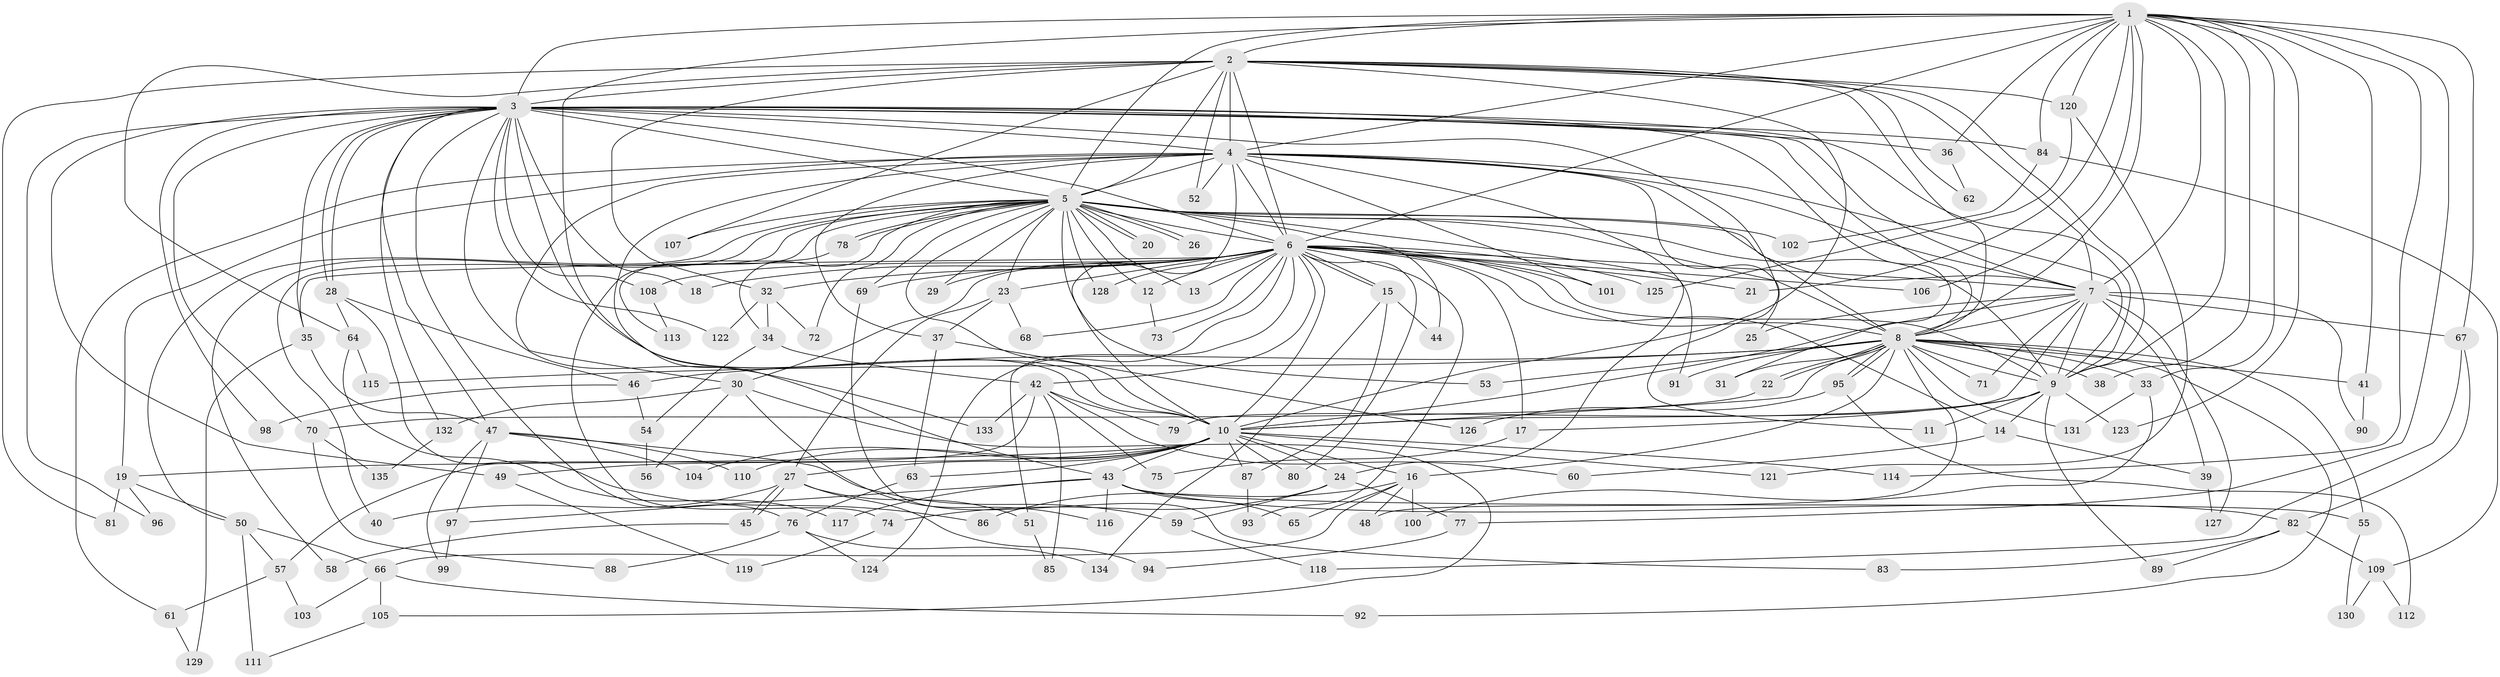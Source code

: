 // Generated by graph-tools (version 1.1) at 2025/25/03/09/25 03:25:43]
// undirected, 135 vertices, 295 edges
graph export_dot {
graph [start="1"]
  node [color=gray90,style=filled];
  1;
  2;
  3;
  4;
  5;
  6;
  7;
  8;
  9;
  10;
  11;
  12;
  13;
  14;
  15;
  16;
  17;
  18;
  19;
  20;
  21;
  22;
  23;
  24;
  25;
  26;
  27;
  28;
  29;
  30;
  31;
  32;
  33;
  34;
  35;
  36;
  37;
  38;
  39;
  40;
  41;
  42;
  43;
  44;
  45;
  46;
  47;
  48;
  49;
  50;
  51;
  52;
  53;
  54;
  55;
  56;
  57;
  58;
  59;
  60;
  61;
  62;
  63;
  64;
  65;
  66;
  67;
  68;
  69;
  70;
  71;
  72;
  73;
  74;
  75;
  76;
  77;
  78;
  79;
  80;
  81;
  82;
  83;
  84;
  85;
  86;
  87;
  88;
  89;
  90;
  91;
  92;
  93;
  94;
  95;
  96;
  97;
  98;
  99;
  100;
  101;
  102;
  103;
  104;
  105;
  106;
  107;
  108;
  109;
  110;
  111;
  112;
  113;
  114;
  115;
  116;
  117;
  118;
  119;
  120;
  121;
  122;
  123;
  124;
  125;
  126;
  127;
  128;
  129;
  130;
  131;
  132;
  133;
  134;
  135;
  1 -- 2;
  1 -- 3;
  1 -- 4;
  1 -- 5;
  1 -- 6;
  1 -- 7;
  1 -- 8;
  1 -- 9;
  1 -- 10;
  1 -- 21;
  1 -- 33;
  1 -- 36;
  1 -- 38;
  1 -- 41;
  1 -- 67;
  1 -- 77;
  1 -- 84;
  1 -- 106;
  1 -- 114;
  1 -- 120;
  1 -- 123;
  2 -- 3;
  2 -- 4;
  2 -- 5;
  2 -- 6;
  2 -- 7;
  2 -- 8;
  2 -- 9;
  2 -- 10;
  2 -- 32;
  2 -- 52;
  2 -- 62;
  2 -- 64;
  2 -- 81;
  2 -- 107;
  2 -- 120;
  3 -- 4;
  3 -- 5;
  3 -- 6;
  3 -- 7;
  3 -- 8;
  3 -- 9;
  3 -- 10;
  3 -- 11;
  3 -- 18;
  3 -- 28;
  3 -- 28;
  3 -- 31;
  3 -- 35;
  3 -- 36;
  3 -- 47;
  3 -- 49;
  3 -- 70;
  3 -- 76;
  3 -- 84;
  3 -- 96;
  3 -- 98;
  3 -- 108;
  3 -- 122;
  3 -- 132;
  3 -- 133;
  4 -- 5;
  4 -- 6;
  4 -- 7;
  4 -- 8;
  4 -- 9;
  4 -- 10;
  4 -- 19;
  4 -- 24;
  4 -- 25;
  4 -- 30;
  4 -- 37;
  4 -- 43;
  4 -- 52;
  4 -- 61;
  4 -- 101;
  5 -- 6;
  5 -- 7;
  5 -- 8;
  5 -- 9;
  5 -- 10;
  5 -- 12;
  5 -- 13;
  5 -- 20;
  5 -- 20;
  5 -- 23;
  5 -- 26;
  5 -- 26;
  5 -- 29;
  5 -- 34;
  5 -- 40;
  5 -- 44;
  5 -- 50;
  5 -- 53;
  5 -- 58;
  5 -- 69;
  5 -- 72;
  5 -- 74;
  5 -- 78;
  5 -- 78;
  5 -- 91;
  5 -- 102;
  5 -- 107;
  5 -- 128;
  6 -- 7;
  6 -- 8;
  6 -- 9;
  6 -- 10;
  6 -- 12;
  6 -- 13;
  6 -- 14;
  6 -- 15;
  6 -- 15;
  6 -- 17;
  6 -- 18;
  6 -- 21;
  6 -- 23;
  6 -- 29;
  6 -- 30;
  6 -- 32;
  6 -- 35;
  6 -- 42;
  6 -- 51;
  6 -- 68;
  6 -- 69;
  6 -- 73;
  6 -- 80;
  6 -- 93;
  6 -- 101;
  6 -- 106;
  6 -- 108;
  6 -- 124;
  6 -- 125;
  6 -- 128;
  7 -- 8;
  7 -- 9;
  7 -- 10;
  7 -- 25;
  7 -- 39;
  7 -- 67;
  7 -- 71;
  7 -- 79;
  7 -- 90;
  7 -- 127;
  8 -- 9;
  8 -- 10;
  8 -- 16;
  8 -- 22;
  8 -- 22;
  8 -- 31;
  8 -- 33;
  8 -- 38;
  8 -- 41;
  8 -- 46;
  8 -- 48;
  8 -- 53;
  8 -- 55;
  8 -- 71;
  8 -- 91;
  8 -- 92;
  8 -- 95;
  8 -- 95;
  8 -- 115;
  8 -- 131;
  9 -- 10;
  9 -- 11;
  9 -- 14;
  9 -- 17;
  9 -- 89;
  9 -- 123;
  10 -- 16;
  10 -- 19;
  10 -- 24;
  10 -- 27;
  10 -- 43;
  10 -- 49;
  10 -- 63;
  10 -- 80;
  10 -- 87;
  10 -- 104;
  10 -- 110;
  10 -- 114;
  10 -- 121;
  12 -- 73;
  14 -- 39;
  14 -- 60;
  15 -- 44;
  15 -- 87;
  15 -- 134;
  16 -- 48;
  16 -- 65;
  16 -- 66;
  16 -- 86;
  16 -- 100;
  17 -- 75;
  19 -- 50;
  19 -- 81;
  19 -- 96;
  22 -- 70;
  23 -- 27;
  23 -- 37;
  23 -- 68;
  24 -- 59;
  24 -- 74;
  24 -- 77;
  27 -- 40;
  27 -- 45;
  27 -- 45;
  27 -- 51;
  27 -- 94;
  28 -- 46;
  28 -- 64;
  28 -- 86;
  30 -- 56;
  30 -- 105;
  30 -- 116;
  30 -- 132;
  32 -- 34;
  32 -- 72;
  32 -- 122;
  33 -- 100;
  33 -- 131;
  34 -- 42;
  34 -- 54;
  35 -- 47;
  35 -- 129;
  36 -- 62;
  37 -- 63;
  37 -- 126;
  39 -- 127;
  41 -- 90;
  42 -- 57;
  42 -- 60;
  42 -- 75;
  42 -- 79;
  42 -- 85;
  42 -- 133;
  43 -- 55;
  43 -- 65;
  43 -- 82;
  43 -- 97;
  43 -- 116;
  43 -- 117;
  45 -- 58;
  46 -- 54;
  46 -- 98;
  47 -- 59;
  47 -- 97;
  47 -- 99;
  47 -- 104;
  47 -- 110;
  49 -- 119;
  50 -- 57;
  50 -- 66;
  50 -- 111;
  51 -- 85;
  54 -- 56;
  55 -- 130;
  57 -- 61;
  57 -- 103;
  59 -- 118;
  61 -- 129;
  63 -- 76;
  64 -- 115;
  64 -- 117;
  66 -- 92;
  66 -- 103;
  66 -- 105;
  67 -- 82;
  67 -- 118;
  69 -- 83;
  70 -- 88;
  70 -- 135;
  74 -- 119;
  76 -- 88;
  76 -- 124;
  76 -- 134;
  77 -- 94;
  78 -- 113;
  82 -- 83;
  82 -- 89;
  82 -- 109;
  84 -- 102;
  84 -- 109;
  87 -- 93;
  95 -- 112;
  95 -- 126;
  97 -- 99;
  105 -- 111;
  108 -- 113;
  109 -- 112;
  109 -- 130;
  120 -- 121;
  120 -- 125;
  132 -- 135;
}
